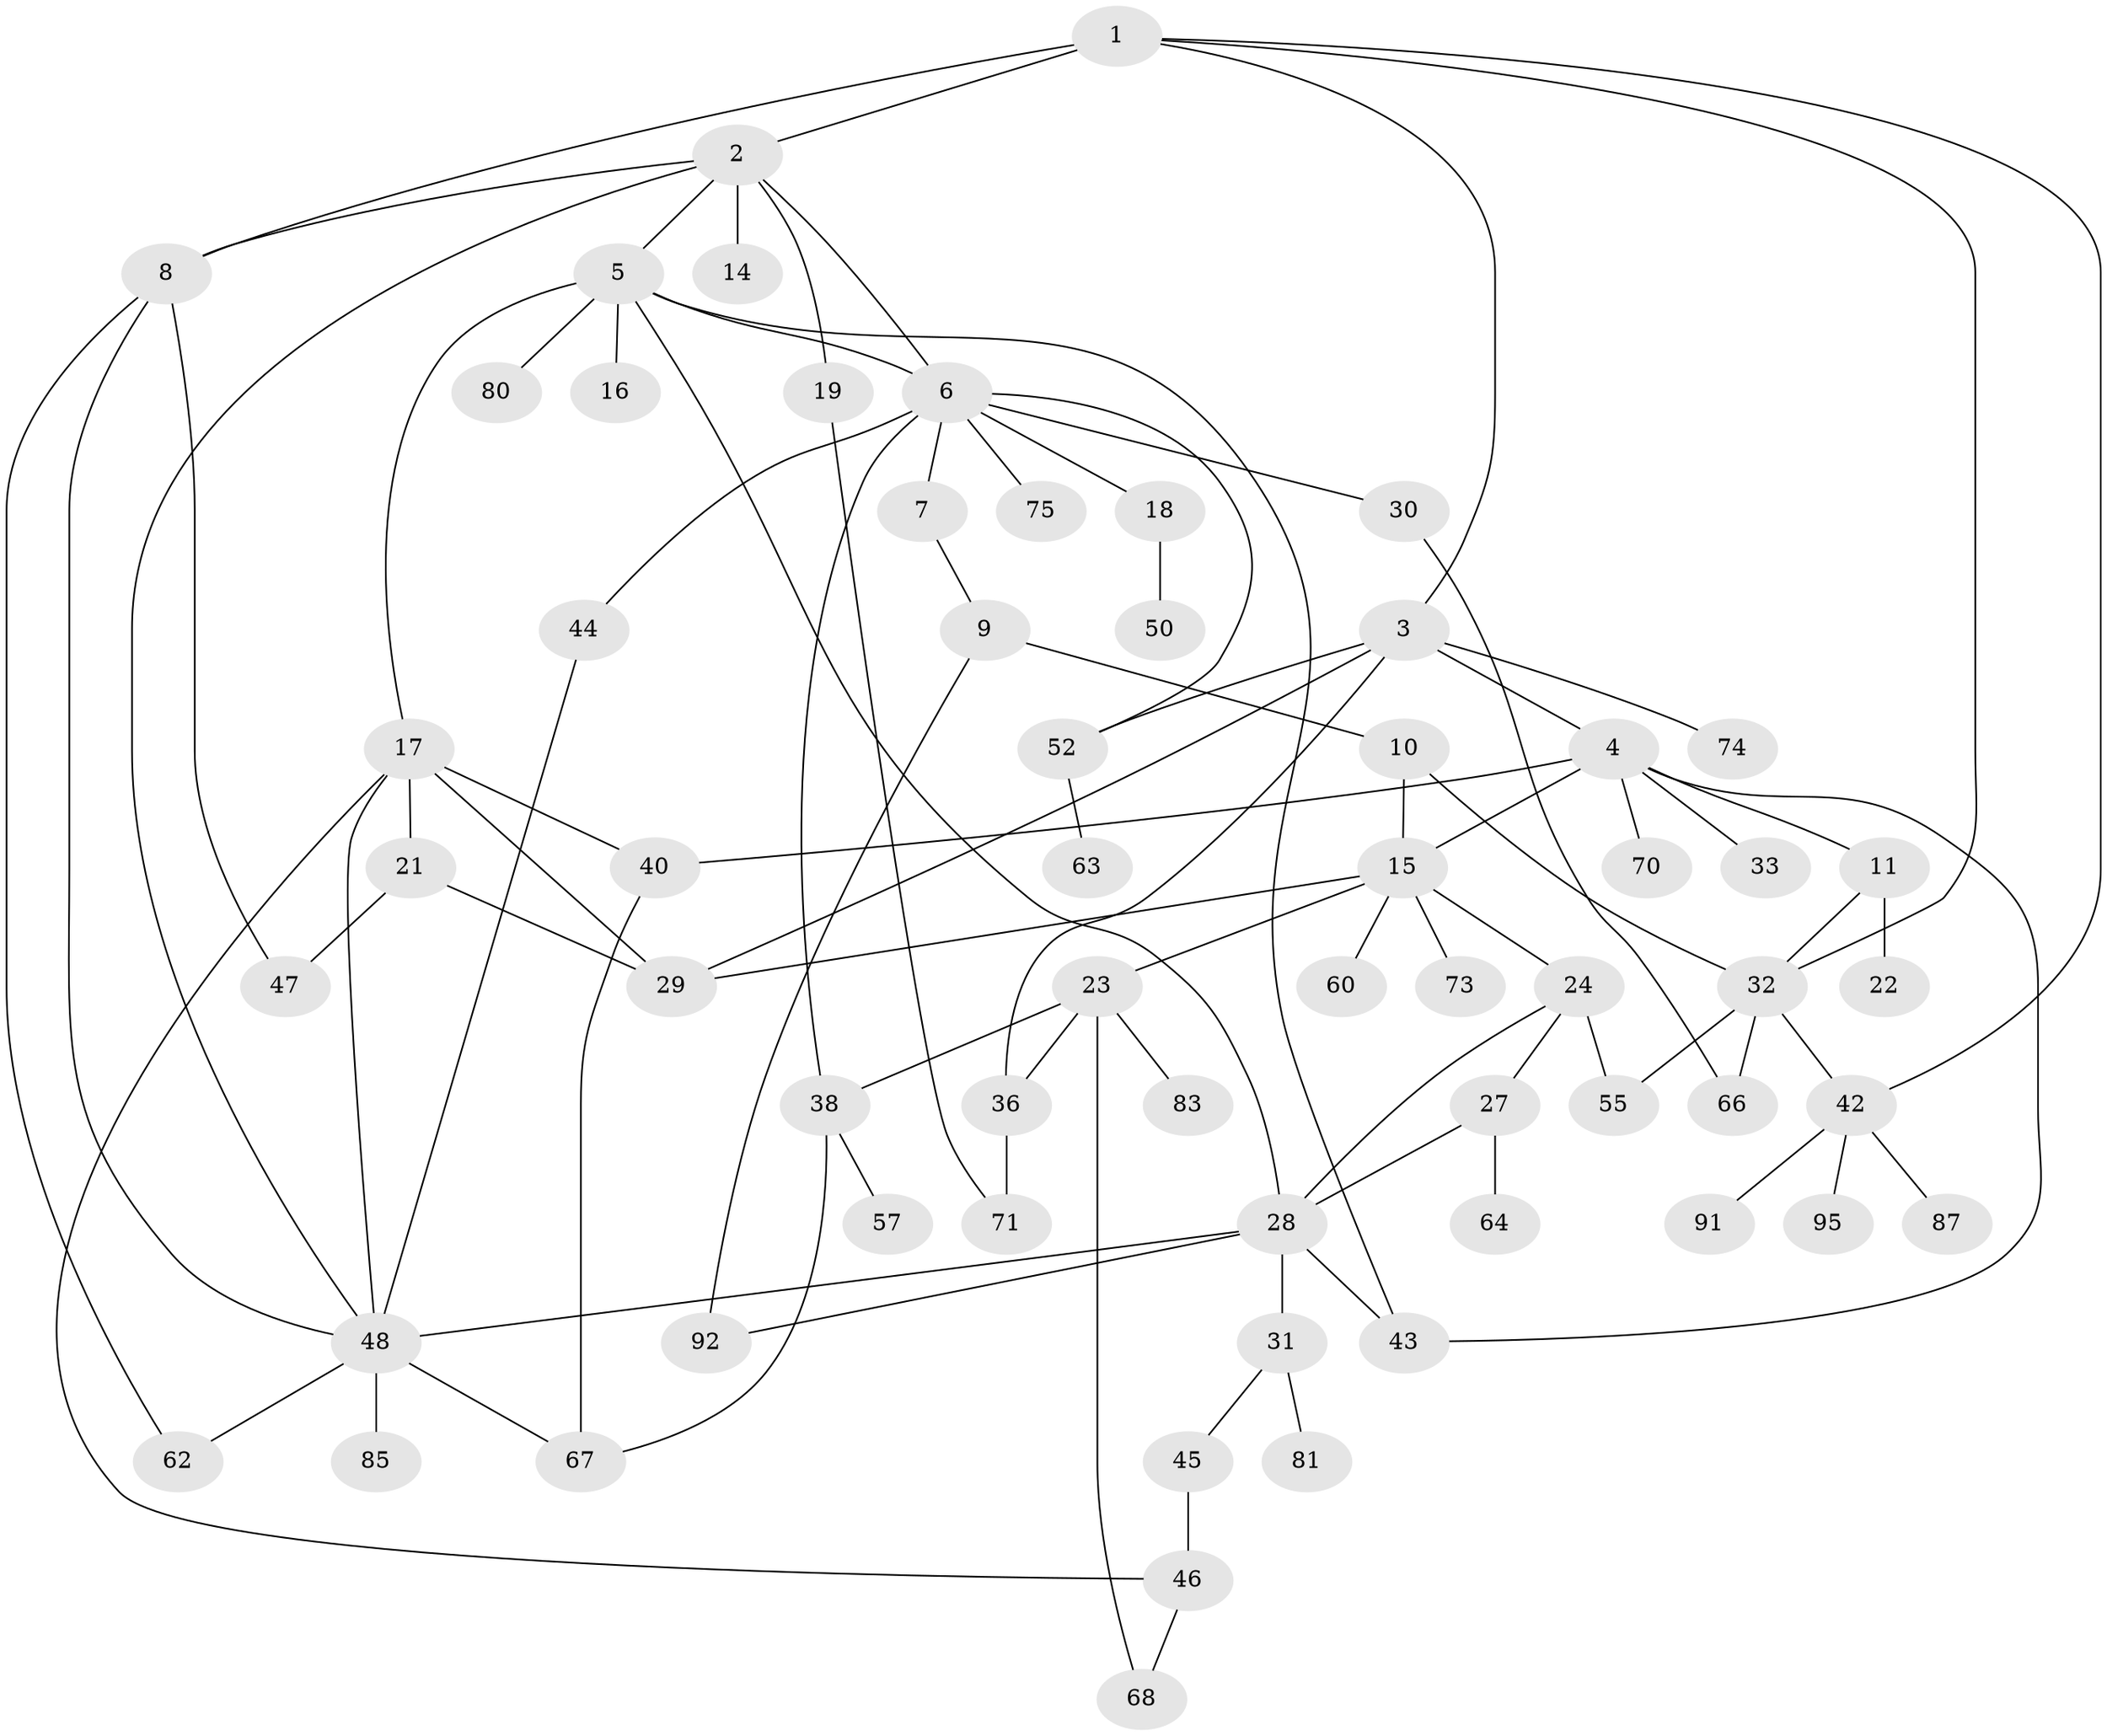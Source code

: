 // Generated by graph-tools (version 1.1) at 2025/23/03/03/25 07:23:32]
// undirected, 62 vertices, 92 edges
graph export_dot {
graph [start="1"]
  node [color=gray90,style=filled];
  1 [super="+13"];
  2 [super="+34"];
  3 [super="+76"];
  4 [super="+37"];
  5 [super="+12"];
  6 [super="+25"];
  7 [super="+77"];
  8 [super="+35"];
  9;
  10 [super="+65"];
  11 [super="+54"];
  14;
  15 [super="+20"];
  16;
  17 [super="+26"];
  18;
  19;
  21;
  22;
  23 [super="+58"];
  24 [super="+53"];
  27 [super="+79"];
  28 [super="+59"];
  29 [super="+94"];
  30;
  31 [super="+90"];
  32 [super="+39"];
  33;
  36 [super="+69"];
  38 [super="+41"];
  40;
  42 [super="+51"];
  43 [super="+49"];
  44;
  45 [super="+89"];
  46 [super="+88"];
  47 [super="+61"];
  48 [super="+56"];
  50;
  52;
  55;
  57;
  60;
  62;
  63 [super="+78"];
  64;
  66 [super="+84"];
  67 [super="+82"];
  68;
  70;
  71 [super="+72"];
  73;
  74;
  75;
  80;
  81 [super="+86"];
  83;
  85;
  87;
  91 [super="+93"];
  92;
  95;
  1 -- 2;
  1 -- 3;
  1 -- 8 [weight=2];
  1 -- 32;
  1 -- 42;
  2 -- 5;
  2 -- 8;
  2 -- 14;
  2 -- 19;
  2 -- 48;
  2 -- 6;
  3 -- 4;
  3 -- 52;
  3 -- 74;
  3 -- 29;
  3 -- 36;
  4 -- 11;
  4 -- 33;
  4 -- 43;
  4 -- 70;
  4 -- 40;
  4 -- 15;
  5 -- 6;
  5 -- 17;
  5 -- 80;
  5 -- 16;
  5 -- 28;
  5 -- 43;
  6 -- 7;
  6 -- 18;
  6 -- 30;
  6 -- 38;
  6 -- 75;
  6 -- 44;
  6 -- 52;
  7 -- 9;
  8 -- 48;
  8 -- 62;
  8 -- 47;
  9 -- 10;
  9 -- 92;
  10 -- 15;
  10 -- 32;
  11 -- 22;
  11 -- 32;
  15 -- 24;
  15 -- 60;
  15 -- 73;
  15 -- 23;
  15 -- 29;
  17 -- 21;
  17 -- 29;
  17 -- 48;
  17 -- 40;
  17 -- 46;
  18 -- 50;
  19 -- 71;
  21 -- 47;
  21 -- 29;
  23 -- 36 [weight=2];
  23 -- 68;
  23 -- 83;
  23 -- 38;
  24 -- 27;
  24 -- 28;
  24 -- 55;
  27 -- 64;
  27 -- 28;
  28 -- 31;
  28 -- 48;
  28 -- 43;
  28 -- 92;
  30 -- 66;
  31 -- 45;
  31 -- 81;
  32 -- 55;
  32 -- 42;
  32 -- 66;
  36 -- 71;
  38 -- 57;
  38 -- 67;
  40 -- 67;
  42 -- 91;
  42 -- 95;
  42 -- 87;
  44 -- 48;
  45 -- 46;
  46 -- 68;
  48 -- 85;
  48 -- 62;
  48 -- 67;
  52 -- 63;
}
